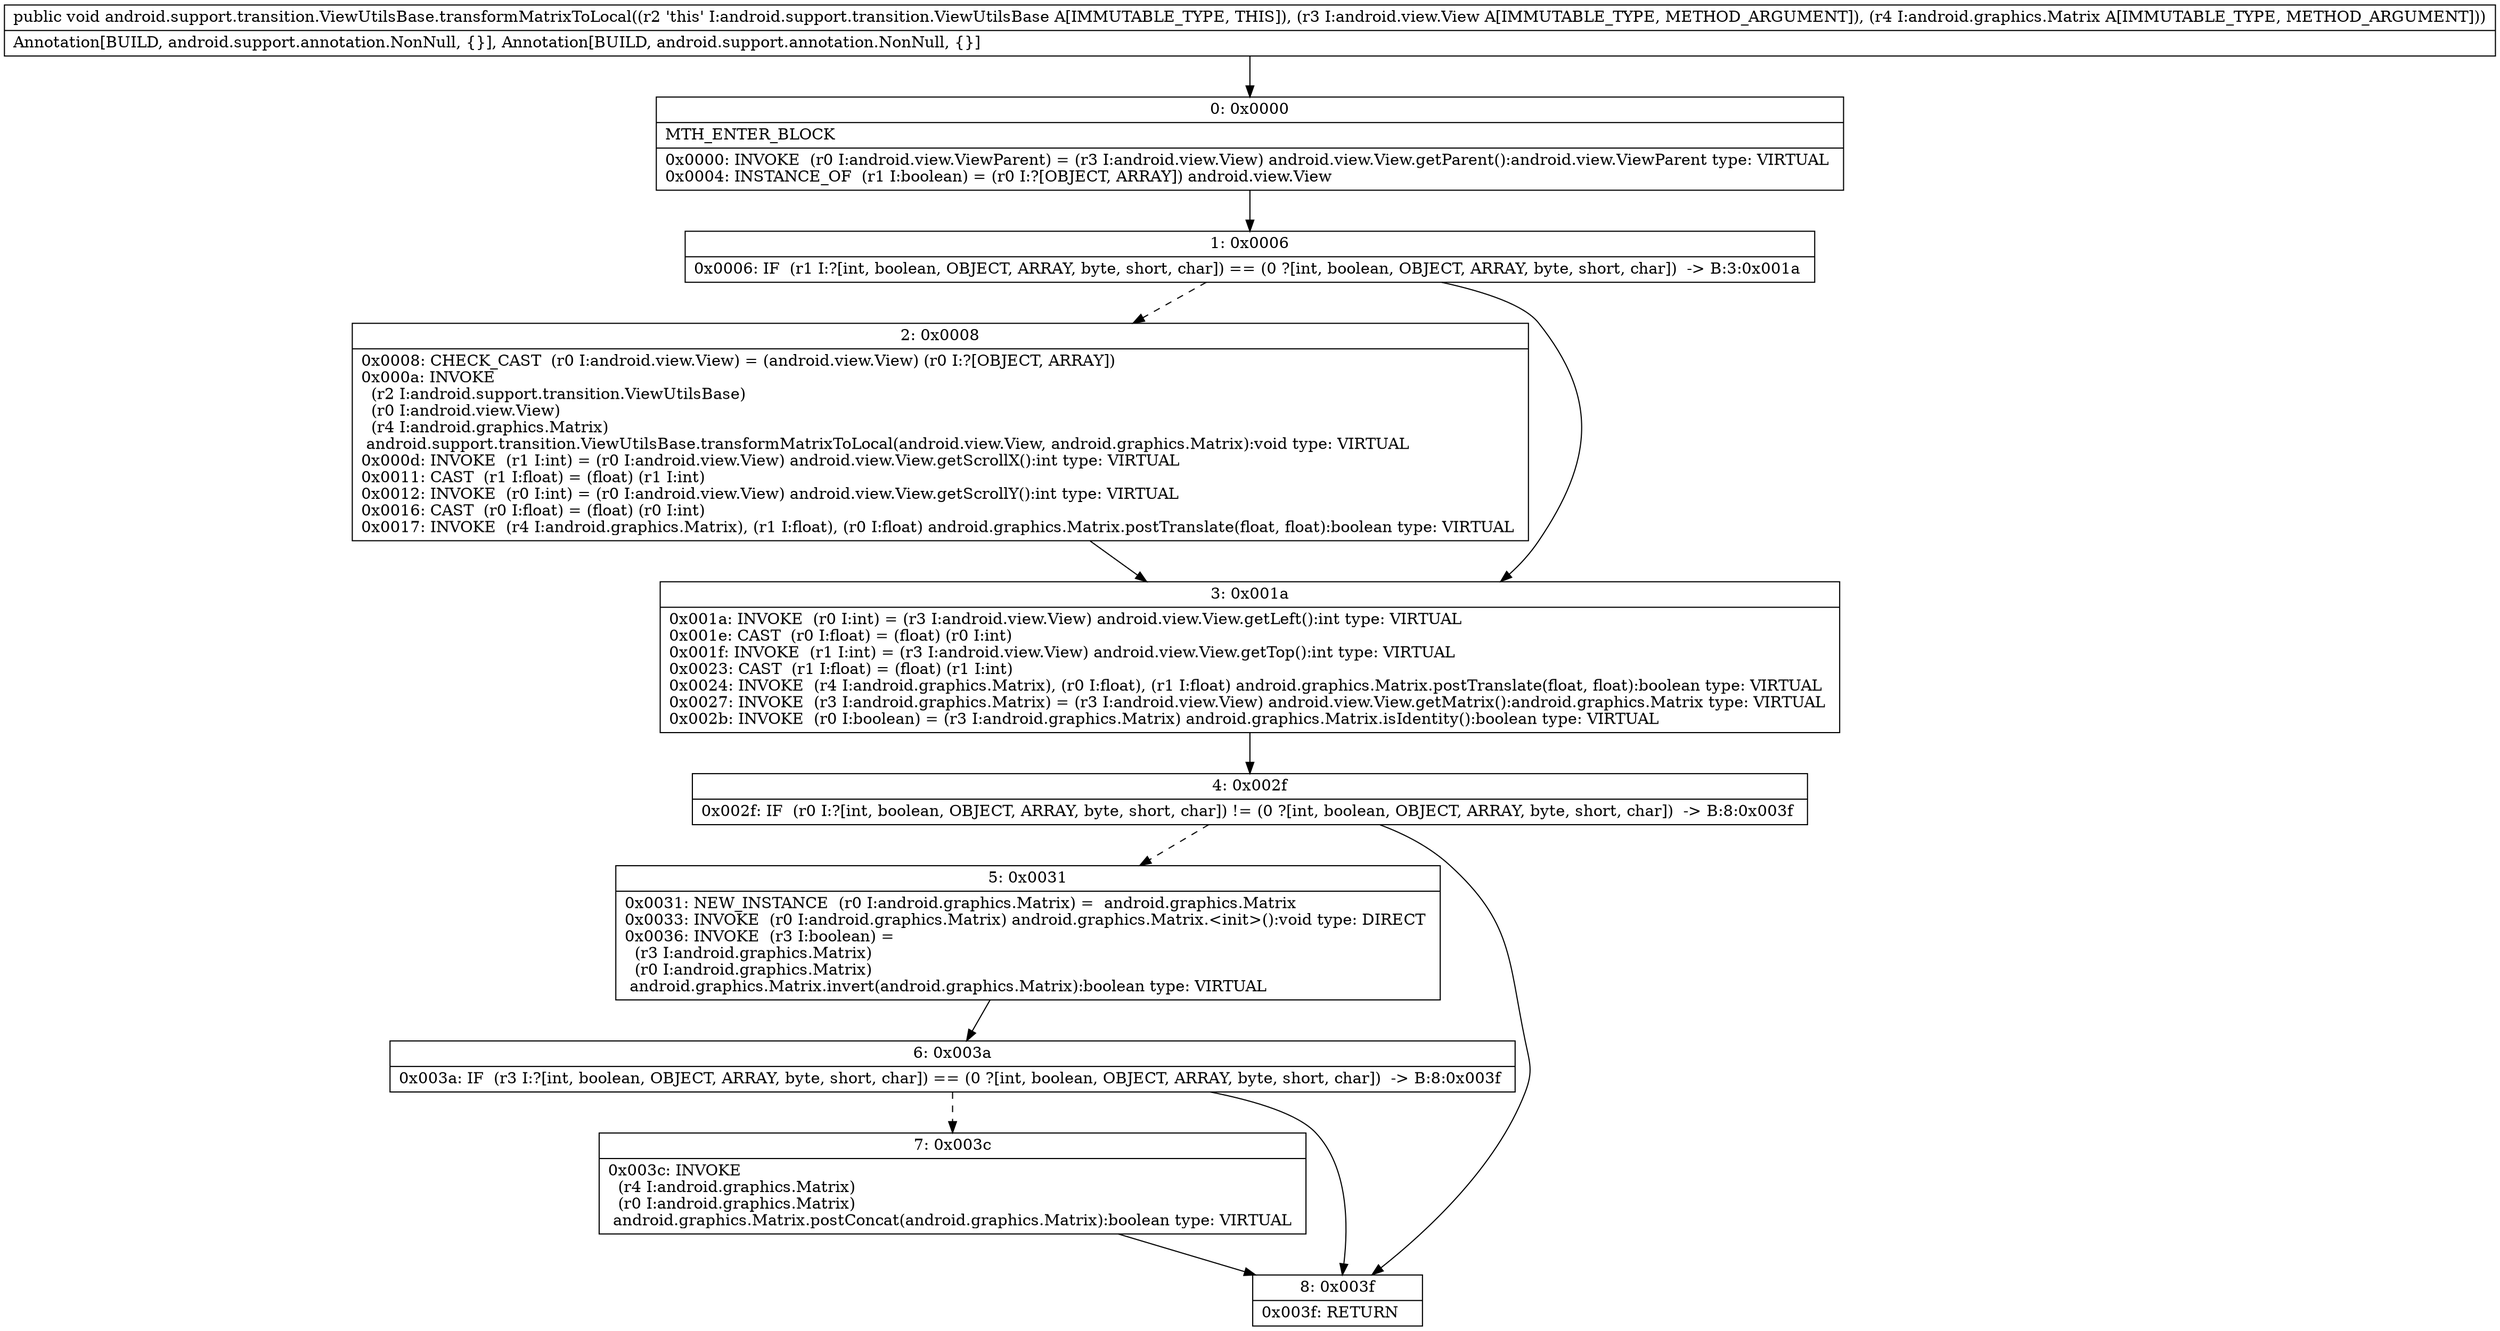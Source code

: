 digraph "CFG forandroid.support.transition.ViewUtilsBase.transformMatrixToLocal(Landroid\/view\/View;Landroid\/graphics\/Matrix;)V" {
Node_0 [shape=record,label="{0\:\ 0x0000|MTH_ENTER_BLOCK\l|0x0000: INVOKE  (r0 I:android.view.ViewParent) = (r3 I:android.view.View) android.view.View.getParent():android.view.ViewParent type: VIRTUAL \l0x0004: INSTANCE_OF  (r1 I:boolean) = (r0 I:?[OBJECT, ARRAY]) android.view.View \l}"];
Node_1 [shape=record,label="{1\:\ 0x0006|0x0006: IF  (r1 I:?[int, boolean, OBJECT, ARRAY, byte, short, char]) == (0 ?[int, boolean, OBJECT, ARRAY, byte, short, char])  \-\> B:3:0x001a \l}"];
Node_2 [shape=record,label="{2\:\ 0x0008|0x0008: CHECK_CAST  (r0 I:android.view.View) = (android.view.View) (r0 I:?[OBJECT, ARRAY]) \l0x000a: INVOKE  \l  (r2 I:android.support.transition.ViewUtilsBase)\l  (r0 I:android.view.View)\l  (r4 I:android.graphics.Matrix)\l android.support.transition.ViewUtilsBase.transformMatrixToLocal(android.view.View, android.graphics.Matrix):void type: VIRTUAL \l0x000d: INVOKE  (r1 I:int) = (r0 I:android.view.View) android.view.View.getScrollX():int type: VIRTUAL \l0x0011: CAST  (r1 I:float) = (float) (r1 I:int) \l0x0012: INVOKE  (r0 I:int) = (r0 I:android.view.View) android.view.View.getScrollY():int type: VIRTUAL \l0x0016: CAST  (r0 I:float) = (float) (r0 I:int) \l0x0017: INVOKE  (r4 I:android.graphics.Matrix), (r1 I:float), (r0 I:float) android.graphics.Matrix.postTranslate(float, float):boolean type: VIRTUAL \l}"];
Node_3 [shape=record,label="{3\:\ 0x001a|0x001a: INVOKE  (r0 I:int) = (r3 I:android.view.View) android.view.View.getLeft():int type: VIRTUAL \l0x001e: CAST  (r0 I:float) = (float) (r0 I:int) \l0x001f: INVOKE  (r1 I:int) = (r3 I:android.view.View) android.view.View.getTop():int type: VIRTUAL \l0x0023: CAST  (r1 I:float) = (float) (r1 I:int) \l0x0024: INVOKE  (r4 I:android.graphics.Matrix), (r0 I:float), (r1 I:float) android.graphics.Matrix.postTranslate(float, float):boolean type: VIRTUAL \l0x0027: INVOKE  (r3 I:android.graphics.Matrix) = (r3 I:android.view.View) android.view.View.getMatrix():android.graphics.Matrix type: VIRTUAL \l0x002b: INVOKE  (r0 I:boolean) = (r3 I:android.graphics.Matrix) android.graphics.Matrix.isIdentity():boolean type: VIRTUAL \l}"];
Node_4 [shape=record,label="{4\:\ 0x002f|0x002f: IF  (r0 I:?[int, boolean, OBJECT, ARRAY, byte, short, char]) != (0 ?[int, boolean, OBJECT, ARRAY, byte, short, char])  \-\> B:8:0x003f \l}"];
Node_5 [shape=record,label="{5\:\ 0x0031|0x0031: NEW_INSTANCE  (r0 I:android.graphics.Matrix) =  android.graphics.Matrix \l0x0033: INVOKE  (r0 I:android.graphics.Matrix) android.graphics.Matrix.\<init\>():void type: DIRECT \l0x0036: INVOKE  (r3 I:boolean) = \l  (r3 I:android.graphics.Matrix)\l  (r0 I:android.graphics.Matrix)\l android.graphics.Matrix.invert(android.graphics.Matrix):boolean type: VIRTUAL \l}"];
Node_6 [shape=record,label="{6\:\ 0x003a|0x003a: IF  (r3 I:?[int, boolean, OBJECT, ARRAY, byte, short, char]) == (0 ?[int, boolean, OBJECT, ARRAY, byte, short, char])  \-\> B:8:0x003f \l}"];
Node_7 [shape=record,label="{7\:\ 0x003c|0x003c: INVOKE  \l  (r4 I:android.graphics.Matrix)\l  (r0 I:android.graphics.Matrix)\l android.graphics.Matrix.postConcat(android.graphics.Matrix):boolean type: VIRTUAL \l}"];
Node_8 [shape=record,label="{8\:\ 0x003f|0x003f: RETURN   \l}"];
MethodNode[shape=record,label="{public void android.support.transition.ViewUtilsBase.transformMatrixToLocal((r2 'this' I:android.support.transition.ViewUtilsBase A[IMMUTABLE_TYPE, THIS]), (r3 I:android.view.View A[IMMUTABLE_TYPE, METHOD_ARGUMENT]), (r4 I:android.graphics.Matrix A[IMMUTABLE_TYPE, METHOD_ARGUMENT]))  | Annotation[BUILD, android.support.annotation.NonNull, \{\}], Annotation[BUILD, android.support.annotation.NonNull, \{\}]\l}"];
MethodNode -> Node_0;
Node_0 -> Node_1;
Node_1 -> Node_2[style=dashed];
Node_1 -> Node_3;
Node_2 -> Node_3;
Node_3 -> Node_4;
Node_4 -> Node_5[style=dashed];
Node_4 -> Node_8;
Node_5 -> Node_6;
Node_6 -> Node_7[style=dashed];
Node_6 -> Node_8;
Node_7 -> Node_8;
}


